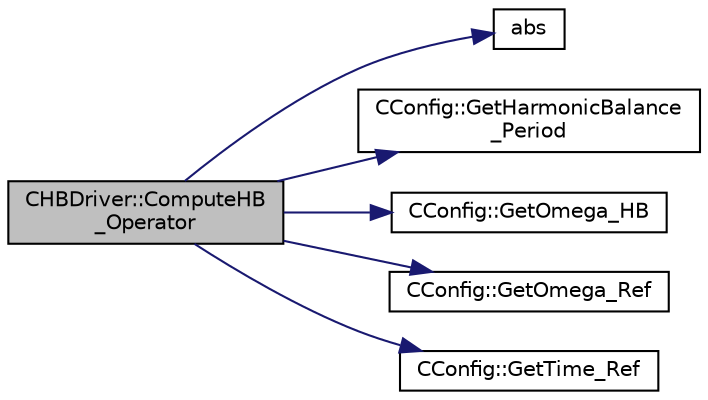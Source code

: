 digraph "CHBDriver::ComputeHB_Operator"
{
 // LATEX_PDF_SIZE
  edge [fontname="Helvetica",fontsize="10",labelfontname="Helvetica",labelfontsize="10"];
  node [fontname="Helvetica",fontsize="10",shape=record];
  rankdir="LR";
  Node1 [label="CHBDriver::ComputeHB\l_Operator",height=0.2,width=0.4,color="black", fillcolor="grey75", style="filled", fontcolor="black",tooltip="Computation of the Harmonic Balance operator matrix for harmonic balance."];
  Node1 -> Node2 [color="midnightblue",fontsize="10",style="solid",fontname="Helvetica"];
  Node2 [label="abs",height=0.2,width=0.4,color="black", fillcolor="white", style="filled",URL="$group__SIMD.html#gaf7650d08e2a58ed700276ddc70f72f96",tooltip=" "];
  Node1 -> Node3 [color="midnightblue",fontsize="10",style="solid",fontname="Helvetica"];
  Node3 [label="CConfig::GetHarmonicBalance\l_Period",height=0.2,width=0.4,color="black", fillcolor="white", style="filled",URL="$classCConfig.html#a07cc0a5f73a166693d50f502f6fb425b",tooltip="Retrieves the period of oscillations to be used with Harmonic Balance."];
  Node1 -> Node4 [color="midnightblue",fontsize="10",style="solid",fontname="Helvetica"];
  Node4 [label="CConfig::GetOmega_HB",height=0.2,width=0.4,color="black", fillcolor="white", style="filled",URL="$classCConfig.html#a38224e2733a9e95d59cc400b260c0009",tooltip="Get the Harmonic Balance frequency pointer."];
  Node1 -> Node5 [color="midnightblue",fontsize="10",style="solid",fontname="Helvetica"];
  Node5 [label="CConfig::GetOmega_Ref",height=0.2,width=0.4,color="black", fillcolor="white", style="filled",URL="$classCConfig.html#ab3ab2f06b6d038aea73beed05cd13448",tooltip="Get the value of the reference angular velocity for non-dimensionalization."];
  Node1 -> Node6 [color="midnightblue",fontsize="10",style="solid",fontname="Helvetica"];
  Node6 [label="CConfig::GetTime_Ref",height=0.2,width=0.4,color="black", fillcolor="white", style="filled",URL="$classCConfig.html#a4c79c371ab6c2973f768a6104fce3853",tooltip="Get the value of the reference time for non-dimensionalization."];
}
